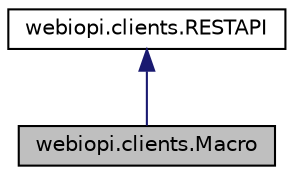 digraph "webiopi.clients.Macro"
{
  edge [fontname="Helvetica",fontsize="10",labelfontname="Helvetica",labelfontsize="10"];
  node [fontname="Helvetica",fontsize="10",shape=record];
  Node1 [label="webiopi.clients.Macro",height=0.2,width=0.4,color="black", fillcolor="grey75", style="filled", fontcolor="black"];
  Node2 -> Node1 [dir="back",color="midnightblue",fontsize="10",style="solid",fontname="Helvetica"];
  Node2 [label="webiopi.clients.RESTAPI",height=0.2,width=0.4,color="black", fillcolor="white", style="filled",URL="$classwebiopi_1_1clients_1_1RESTAPI.html"];
}
